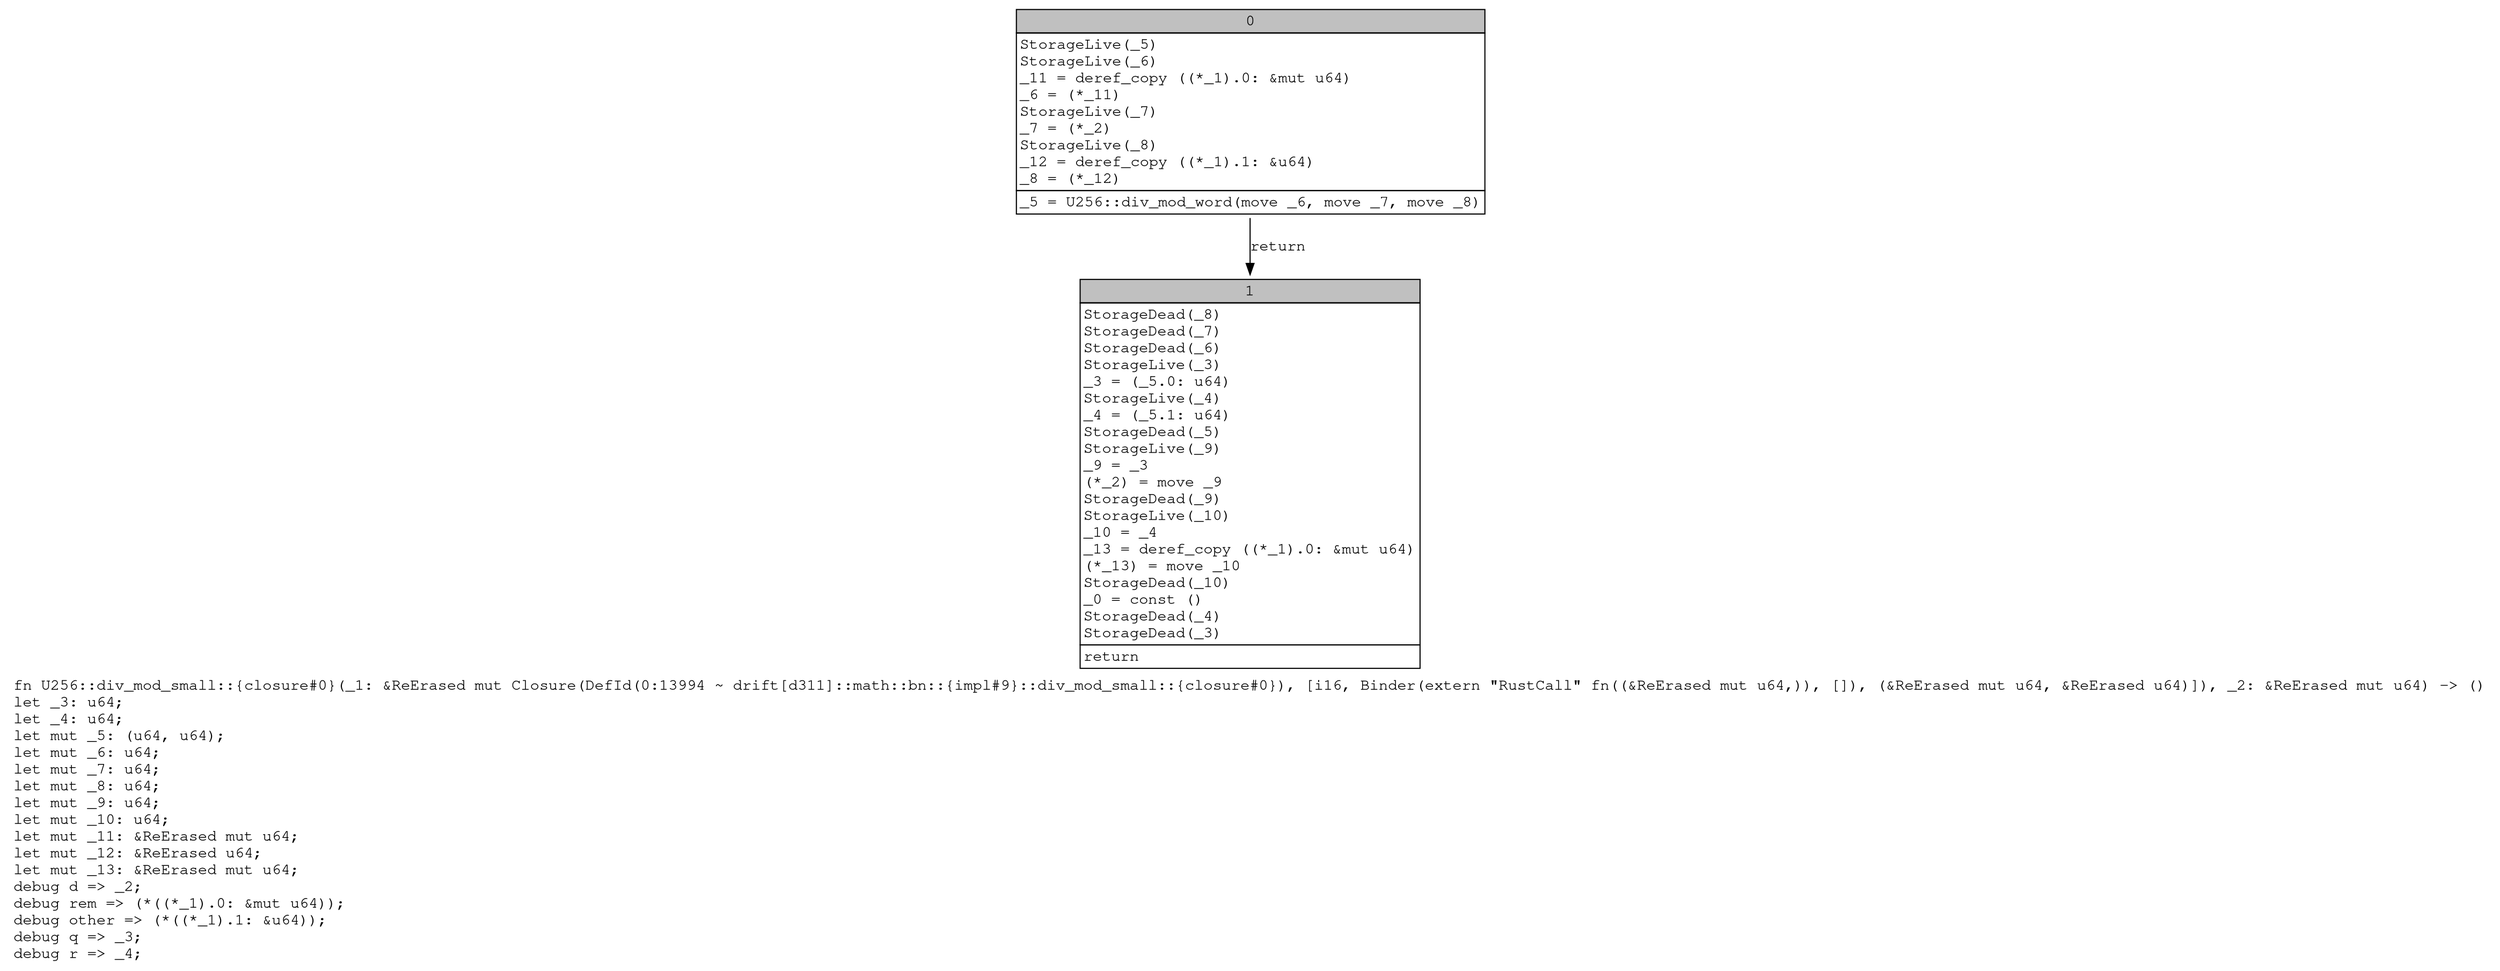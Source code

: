 digraph Mir_0_13994 {
    graph [fontname="Courier, monospace"];
    node [fontname="Courier, monospace"];
    edge [fontname="Courier, monospace"];
    label=<fn U256::div_mod_small::{closure#0}(_1: &amp;ReErased mut Closure(DefId(0:13994 ~ drift[d311]::math::bn::{impl#9}::div_mod_small::{closure#0}), [i16, Binder(extern &quot;RustCall&quot; fn((&amp;ReErased mut u64,)), []), (&amp;ReErased mut u64, &amp;ReErased u64)]), _2: &amp;ReErased mut u64) -&gt; ()<br align="left"/>let _3: u64;<br align="left"/>let _4: u64;<br align="left"/>let mut _5: (u64, u64);<br align="left"/>let mut _6: u64;<br align="left"/>let mut _7: u64;<br align="left"/>let mut _8: u64;<br align="left"/>let mut _9: u64;<br align="left"/>let mut _10: u64;<br align="left"/>let mut _11: &amp;ReErased mut u64;<br align="left"/>let mut _12: &amp;ReErased u64;<br align="left"/>let mut _13: &amp;ReErased mut u64;<br align="left"/>debug d =&gt; _2;<br align="left"/>debug rem =&gt; (*((*_1).0: &amp;mut u64));<br align="left"/>debug other =&gt; (*((*_1).1: &amp;u64));<br align="left"/>debug q =&gt; _3;<br align="left"/>debug r =&gt; _4;<br align="left"/>>;
    bb0__0_13994 [shape="none", label=<<table border="0" cellborder="1" cellspacing="0"><tr><td bgcolor="gray" align="center" colspan="1">0</td></tr><tr><td align="left" balign="left">StorageLive(_5)<br/>StorageLive(_6)<br/>_11 = deref_copy ((*_1).0: &amp;mut u64)<br/>_6 = (*_11)<br/>StorageLive(_7)<br/>_7 = (*_2)<br/>StorageLive(_8)<br/>_12 = deref_copy ((*_1).1: &amp;u64)<br/>_8 = (*_12)<br/></td></tr><tr><td align="left">_5 = U256::div_mod_word(move _6, move _7, move _8)</td></tr></table>>];
    bb1__0_13994 [shape="none", label=<<table border="0" cellborder="1" cellspacing="0"><tr><td bgcolor="gray" align="center" colspan="1">1</td></tr><tr><td align="left" balign="left">StorageDead(_8)<br/>StorageDead(_7)<br/>StorageDead(_6)<br/>StorageLive(_3)<br/>_3 = (_5.0: u64)<br/>StorageLive(_4)<br/>_4 = (_5.1: u64)<br/>StorageDead(_5)<br/>StorageLive(_9)<br/>_9 = _3<br/>(*_2) = move _9<br/>StorageDead(_9)<br/>StorageLive(_10)<br/>_10 = _4<br/>_13 = deref_copy ((*_1).0: &amp;mut u64)<br/>(*_13) = move _10<br/>StorageDead(_10)<br/>_0 = const ()<br/>StorageDead(_4)<br/>StorageDead(_3)<br/></td></tr><tr><td align="left">return</td></tr></table>>];
    bb0__0_13994 -> bb1__0_13994 [label="return"];
}
